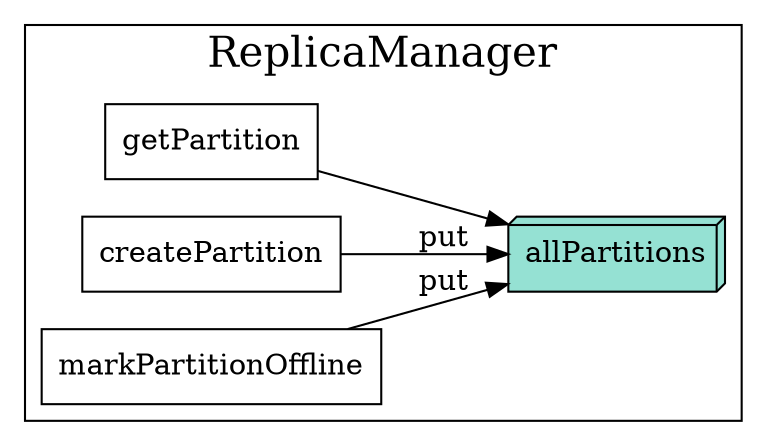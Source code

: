 digraph getPartition {
  node[shape=box];
  newrank=true;
  rankdir=LR;
  subgraph cluster_ReplicaManager {
    graph[label="ReplicaManager";fontsize=20;];
    allPartitions[
      fillcolor="#95e1d3"
      style=filled;
      shape=box3d;
      label="allPartitions"
    ];

    getPartition -> allPartitions;
    createPartition -> allPartitions[label="put"];
    markPartitionOffline -> allPartitions[label="put"];
  }
}
